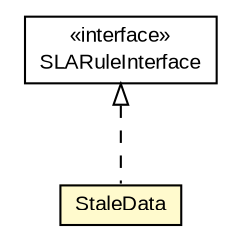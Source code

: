 #!/usr/local/bin/dot
#
# Class diagram 
# Generated by UMLGraph version R5_6-24-gf6e263 (http://www.umlgraph.org/)
#

digraph G {
	edge [fontname="arial",fontsize=10,labelfontname="arial",labelfontsize=10];
	node [fontname="arial",fontsize=10,shape=plaintext];
	nodesep=0.25;
	ranksep=0.5;
	// org.miloss.fgsms.plugins.sla.SLARuleInterface
	c1142637 [label=<<table title="org.miloss.fgsms.plugins.sla.SLARuleInterface" border="0" cellborder="1" cellspacing="0" cellpadding="2" port="p" href="../../plugins/sla/SLARuleInterface.html">
		<tr><td><table border="0" cellspacing="0" cellpadding="1">
<tr><td align="center" balign="center"> &#171;interface&#187; </td></tr>
<tr><td align="center" balign="center"> SLARuleInterface </td></tr>
		</table></td></tr>
		</table>>, URL="../../plugins/sla/SLARuleInterface.html", fontname="arial", fontcolor="black", fontsize=10.0];
	// org.miloss.fgsms.sla.rules.StaleData
	c1143425 [label=<<table title="org.miloss.fgsms.sla.rules.StaleData" border="0" cellborder="1" cellspacing="0" cellpadding="2" port="p" bgcolor="lemonChiffon" href="./StaleData.html">
		<tr><td><table border="0" cellspacing="0" cellpadding="1">
<tr><td align="center" balign="center"> StaleData </td></tr>
		</table></td></tr>
		</table>>, URL="./StaleData.html", fontname="arial", fontcolor="black", fontsize=10.0];
	//org.miloss.fgsms.sla.rules.StaleData implements org.miloss.fgsms.plugins.sla.SLARuleInterface
	c1142637:p -> c1143425:p [dir=back,arrowtail=empty,style=dashed];
}

